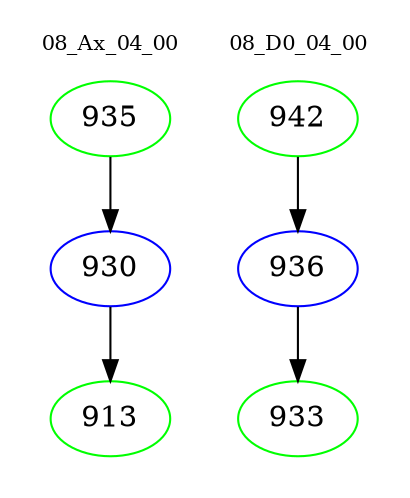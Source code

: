 digraph{
subgraph cluster_0 {
color = white
label = "08_Ax_04_00";
fontsize=10;
T0_935 [label="935", color="green"]
T0_935 -> T0_930 [color="black"]
T0_930 [label="930", color="blue"]
T0_930 -> T0_913 [color="black"]
T0_913 [label="913", color="green"]
}
subgraph cluster_1 {
color = white
label = "08_D0_04_00";
fontsize=10;
T1_942 [label="942", color="green"]
T1_942 -> T1_936 [color="black"]
T1_936 [label="936", color="blue"]
T1_936 -> T1_933 [color="black"]
T1_933 [label="933", color="green"]
}
}
